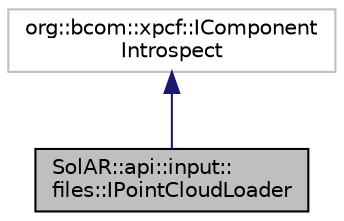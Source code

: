 digraph "SolAR::api::input::files::IPointCloudLoader"
{
 // LATEX_PDF_SIZE
  edge [fontname="Helvetica",fontsize="10",labelfontname="Helvetica",labelfontsize="10"];
  node [fontname="Helvetica",fontsize="10",shape=record];
  Node1 [label="SolAR::api::input::\lfiles::IPointCloudLoader",height=0.2,width=0.4,color="black", fillcolor="grey75", style="filled", fontcolor="black",tooltip="Loads a point cloud from a file. UUID: 1abd8117-87d3-4c6c-8fb6-c2fdb7359ee2"];
  Node2 -> Node1 [dir="back",color="midnightblue",fontsize="10",style="solid",fontname="Helvetica"];
  Node2 [label="org::bcom::xpcf::IComponent\lIntrospect",height=0.2,width=0.4,color="grey75", fillcolor="white", style="filled",tooltip=" "];
}
